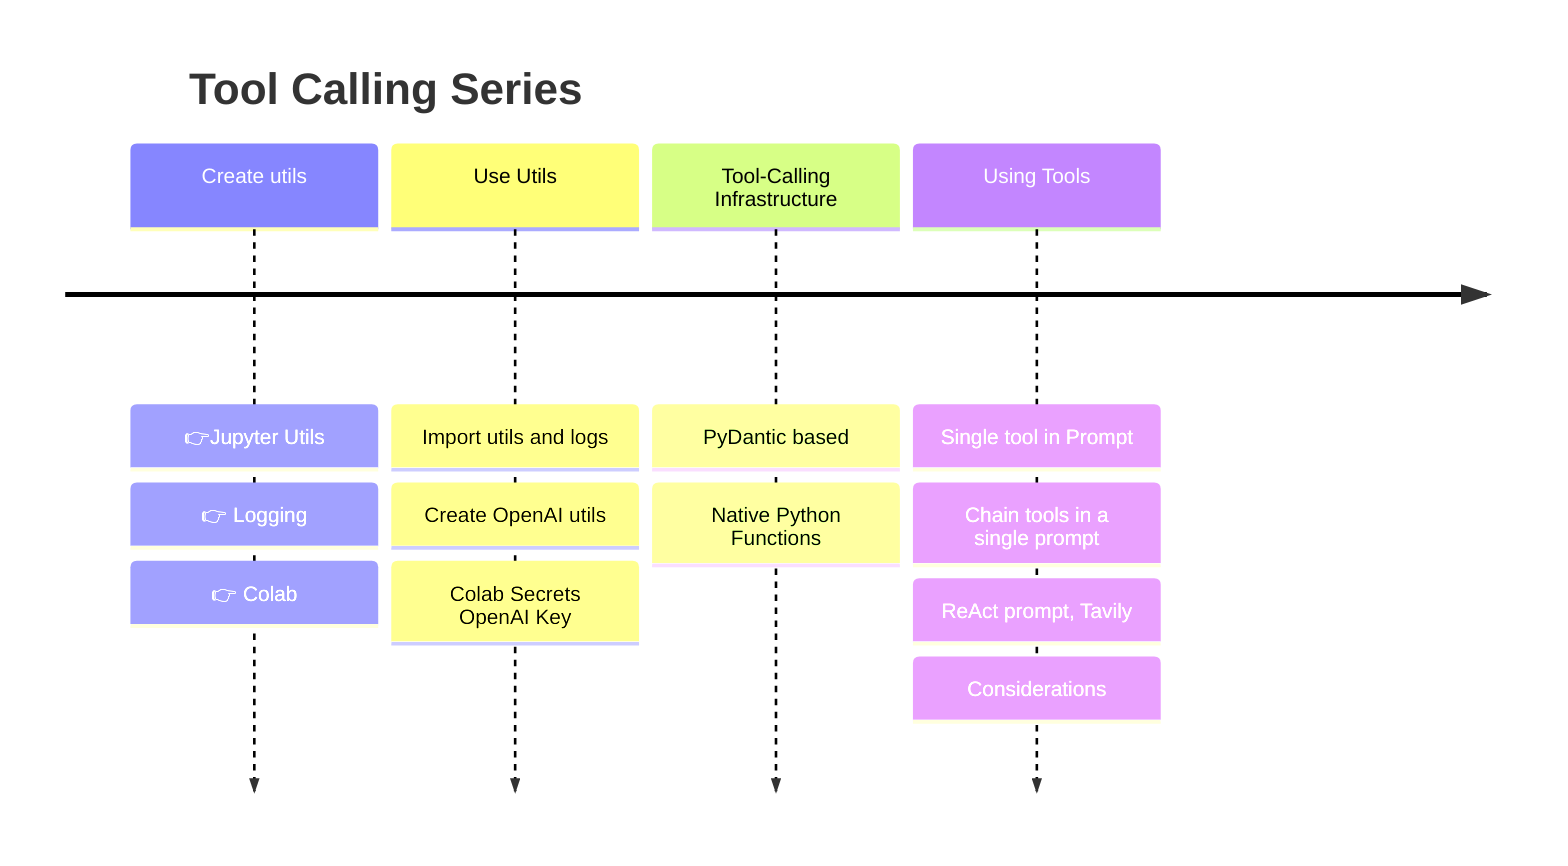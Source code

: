 %%{init: { 'logLevel': 'debug', 'theme': 'default' } }%%
timeline
    title Tool Calling Series 
    Create utils: 👉Jupyter Utils 
         : 👉 Logging 
         : 👉 Colab 
    Use Utils: Import utils and logs
             : Create OpenAI utils
             : Colab Secrets OpenAI Key     
    Tool-Calling Infrastructure : PyDantic based 
                                : Native Python Functions                                   
    Using Tools : Single tool in Prompt 
                : Chain tools in a single prompt 
                : ReAct prompt, Tavily
                : Considerations